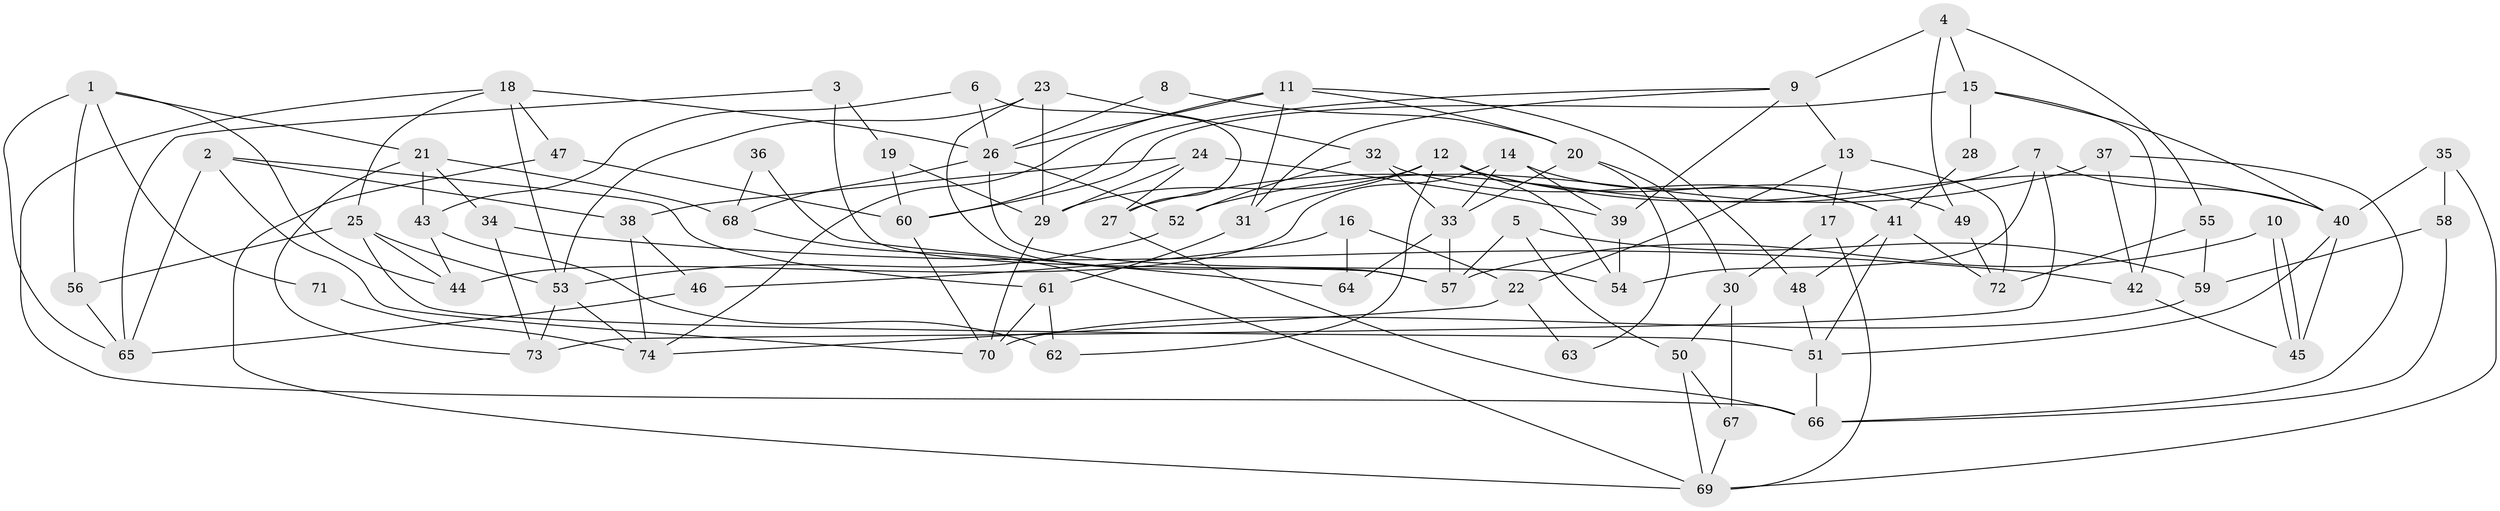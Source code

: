 // coarse degree distribution, {7: 0.08695652173913043, 5: 0.21739130434782608, 6: 0.13043478260869565, 4: 0.2391304347826087, 2: 0.08695652173913043, 3: 0.13043478260869565, 8: 0.06521739130434782, 9: 0.043478260869565216}
// Generated by graph-tools (version 1.1) at 2025/52/02/27/25 19:52:09]
// undirected, 74 vertices, 148 edges
graph export_dot {
graph [start="1"]
  node [color=gray90,style=filled];
  1;
  2;
  3;
  4;
  5;
  6;
  7;
  8;
  9;
  10;
  11;
  12;
  13;
  14;
  15;
  16;
  17;
  18;
  19;
  20;
  21;
  22;
  23;
  24;
  25;
  26;
  27;
  28;
  29;
  30;
  31;
  32;
  33;
  34;
  35;
  36;
  37;
  38;
  39;
  40;
  41;
  42;
  43;
  44;
  45;
  46;
  47;
  48;
  49;
  50;
  51;
  52;
  53;
  54;
  55;
  56;
  57;
  58;
  59;
  60;
  61;
  62;
  63;
  64;
  65;
  66;
  67;
  68;
  69;
  70;
  71;
  72;
  73;
  74;
  1 -- 56;
  1 -- 44;
  1 -- 21;
  1 -- 65;
  1 -- 71;
  2 -- 70;
  2 -- 65;
  2 -- 38;
  2 -- 61;
  3 -- 19;
  3 -- 57;
  3 -- 65;
  4 -- 15;
  4 -- 49;
  4 -- 9;
  4 -- 55;
  5 -- 59;
  5 -- 50;
  5 -- 57;
  6 -- 27;
  6 -- 26;
  6 -- 43;
  7 -- 54;
  7 -- 27;
  7 -- 40;
  7 -- 73;
  8 -- 26;
  8 -- 20;
  9 -- 31;
  9 -- 13;
  9 -- 39;
  9 -- 60;
  10 -- 57;
  10 -- 45;
  10 -- 45;
  11 -- 48;
  11 -- 31;
  11 -- 20;
  11 -- 26;
  11 -- 74;
  12 -- 62;
  12 -- 54;
  12 -- 29;
  12 -- 31;
  12 -- 40;
  12 -- 49;
  13 -- 17;
  13 -- 22;
  13 -- 72;
  14 -- 44;
  14 -- 41;
  14 -- 33;
  14 -- 39;
  15 -- 40;
  15 -- 42;
  15 -- 28;
  15 -- 60;
  16 -- 46;
  16 -- 22;
  16 -- 64;
  17 -- 30;
  17 -- 69;
  18 -- 53;
  18 -- 26;
  18 -- 25;
  18 -- 47;
  18 -- 66;
  19 -- 60;
  19 -- 29;
  20 -- 33;
  20 -- 30;
  20 -- 63;
  21 -- 73;
  21 -- 34;
  21 -- 43;
  21 -- 68;
  22 -- 74;
  22 -- 63;
  23 -- 32;
  23 -- 53;
  23 -- 29;
  23 -- 57;
  24 -- 39;
  24 -- 29;
  24 -- 27;
  24 -- 38;
  25 -- 51;
  25 -- 44;
  25 -- 53;
  25 -- 56;
  26 -- 52;
  26 -- 54;
  26 -- 68;
  27 -- 66;
  28 -- 41;
  29 -- 70;
  30 -- 50;
  30 -- 67;
  31 -- 61;
  32 -- 33;
  32 -- 41;
  32 -- 52;
  33 -- 57;
  33 -- 64;
  34 -- 73;
  34 -- 42;
  35 -- 69;
  35 -- 40;
  35 -- 58;
  36 -- 64;
  36 -- 68;
  37 -- 52;
  37 -- 42;
  37 -- 66;
  38 -- 46;
  38 -- 74;
  39 -- 54;
  40 -- 45;
  40 -- 51;
  41 -- 72;
  41 -- 51;
  41 -- 48;
  42 -- 45;
  43 -- 44;
  43 -- 62;
  46 -- 65;
  47 -- 60;
  47 -- 69;
  48 -- 51;
  49 -- 72;
  50 -- 67;
  50 -- 69;
  51 -- 66;
  52 -- 53;
  53 -- 74;
  53 -- 73;
  55 -- 59;
  55 -- 72;
  56 -- 65;
  58 -- 66;
  58 -- 59;
  59 -- 70;
  60 -- 70;
  61 -- 70;
  61 -- 62;
  67 -- 69;
  68 -- 69;
  71 -- 74;
}

